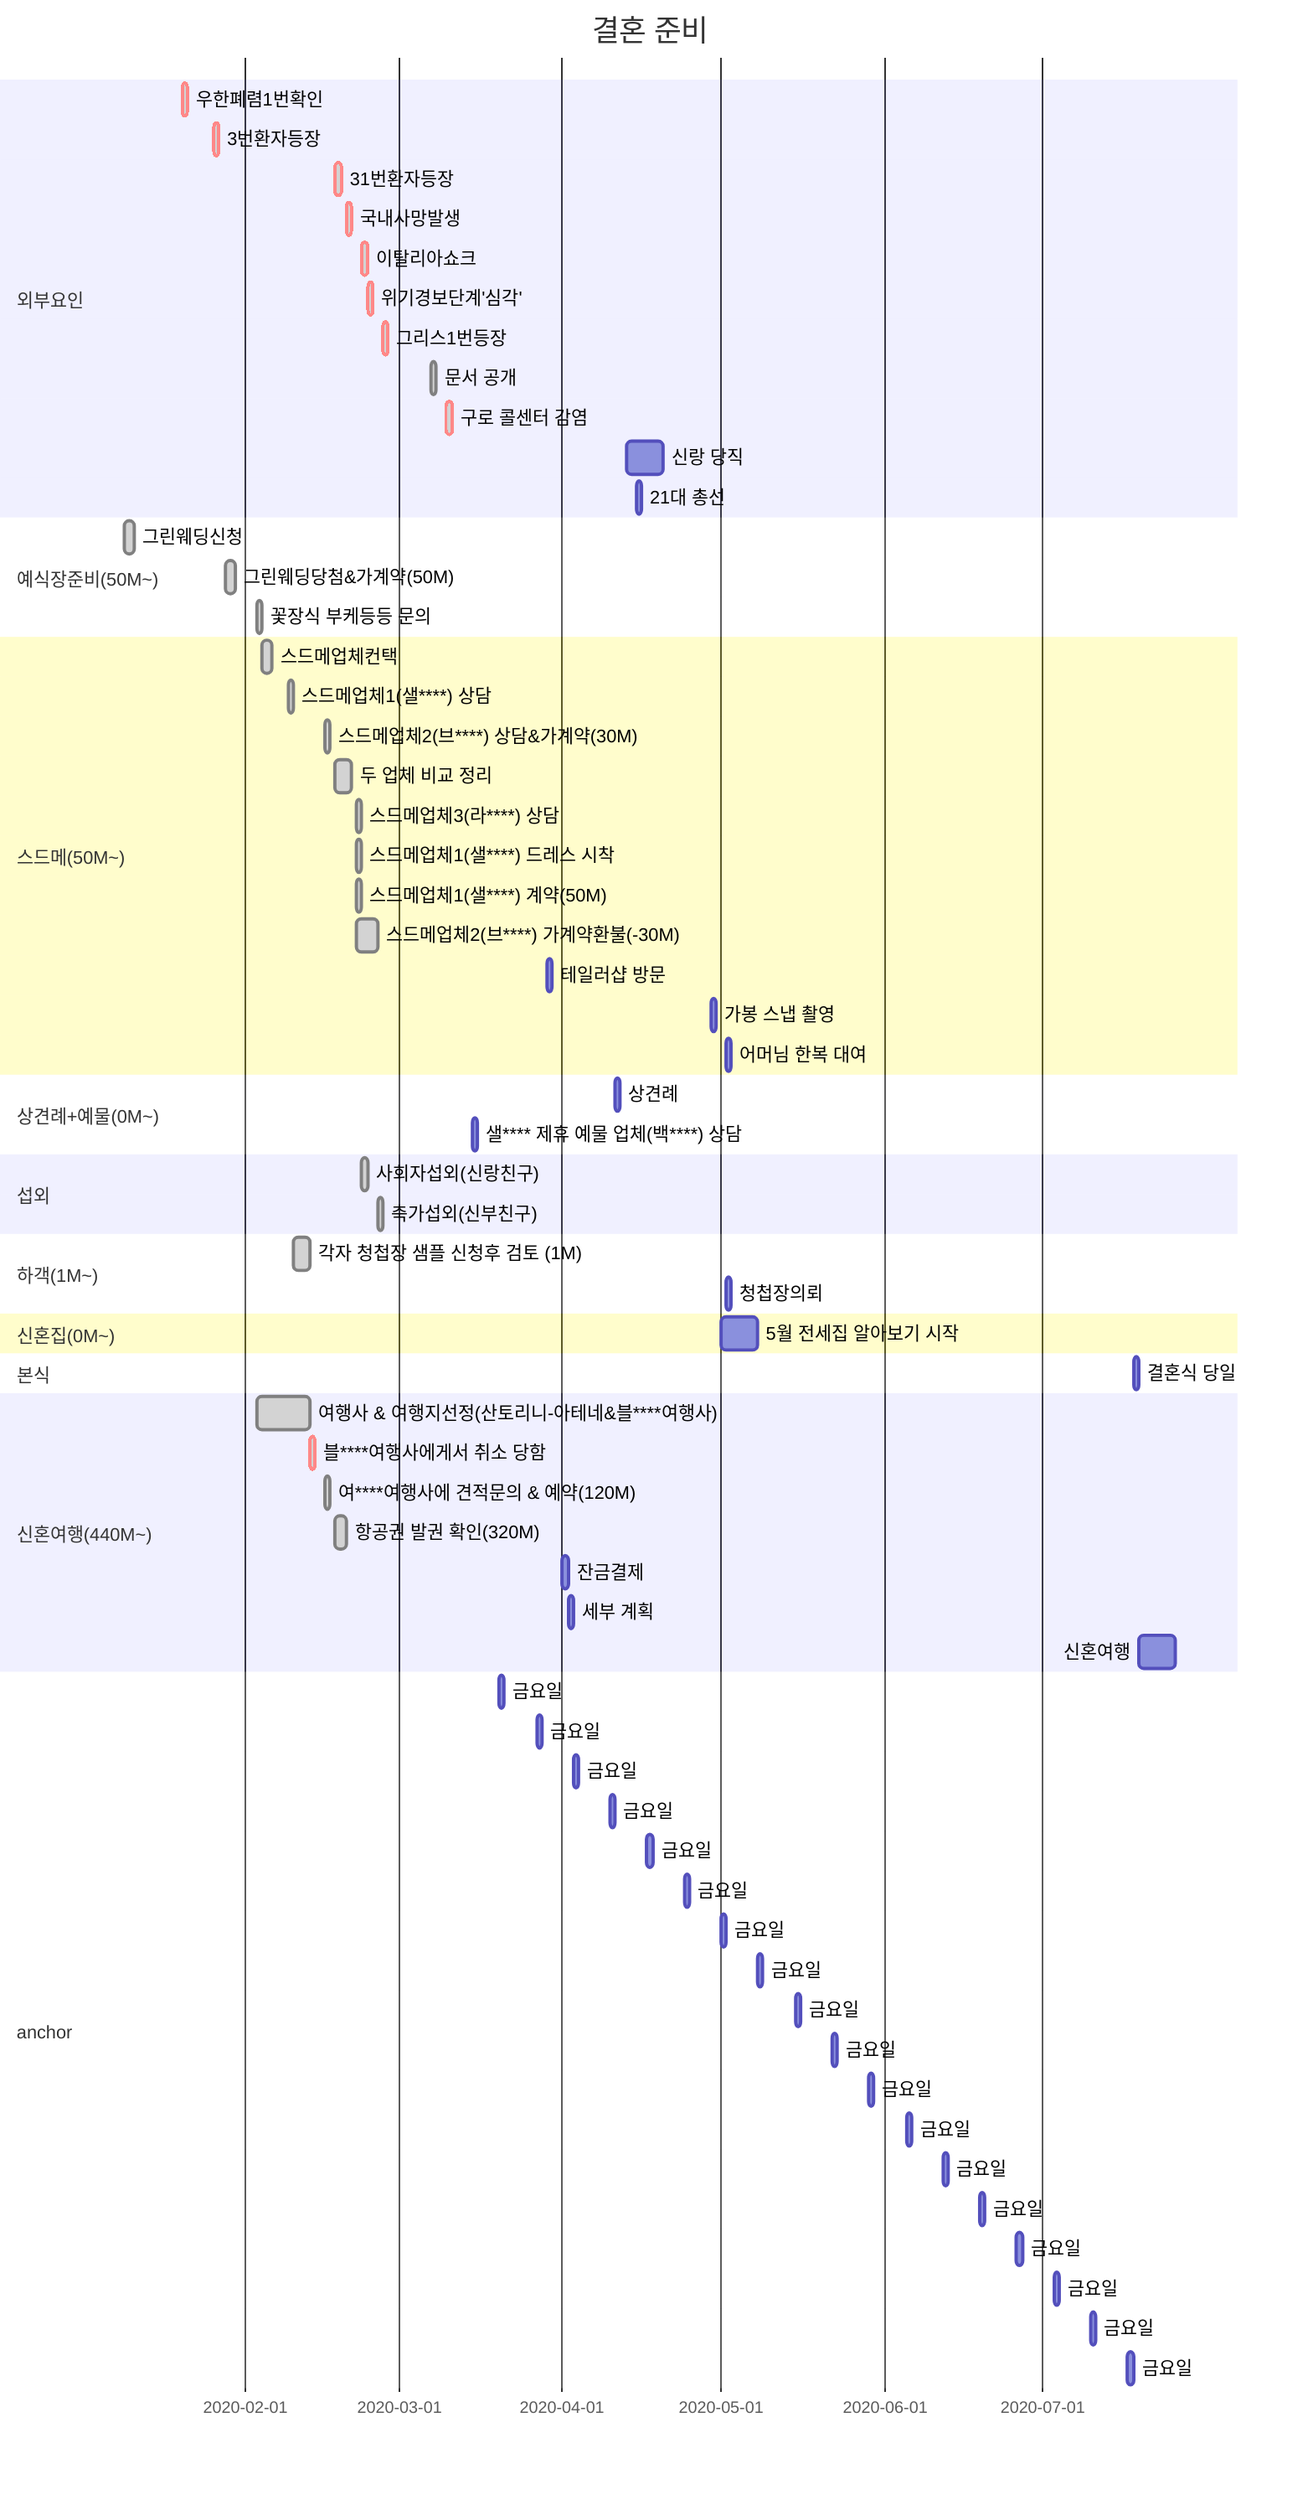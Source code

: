 gantt
  title 결혼 준비
  dateFormat  YYYY-MM-DD

  section 외부요인
    우한폐렴1번확인: done, crit, 2020-01-20, 1d
    3번환자등장: done, crit, 2020-01-26, 1d
    31번환자등장: done, crit, 2020-02-18, 1d
    국내사망발생: done, crit, 2020-02-20, 1d
    이탈리아쇼크: done, crit, 2020-02-23, 1d
    위기경보단계'심각': done, crit, 2020-02-24, 1d
    그리스1번등장: done, crit, 2020-02-27, 1d
    문서 공개: done, 2020-03-07, 1d
    구로 콜센터 감염: done, crit, 2020-03-10, 1d
    신랑 당직: 2020-04-13, 2020-04-20
    21대 총선: 2020-04-15, 1d

  section 예식장준비(50M~)
    그린웨딩신청: done, 2020-01-09, 2d
    그린웨딩당첨&가계약(50M): done, 2020-01-28, 2d
    꽃장식 부케등등 문의: done, 2020-02-03, 1d

  section 스드메(50M~)
    스드메업체컨택: done, 2020-02-04, 2d
    스드메업체1(샐****) 상담: done, 2020-02-09, 1d
    스드메업체2(브****) 상담&가계약(30M): done, 2020-02-16, 1d
    두 업체 비교 정리: done, 2020-02-18, 2020-02-21
    스드메업체3(라****) 상담: done, 2020-02-22, 1d
    스드메업체1(샐****) 드레스 시착: done, 2020-02-22, 1d
    스드메업체1(샐****) 계약(50M): done, 2020-02-22, 1d
    스드메업체2(브****) 가계약환불(-30M): done, 2020-02-22, 2020-02-26
    테일러샵 방문: 2020-03-29, 1d
    가봉 스냅 촬영: 2020-04-29, 1d
    어머님 한복 대여: 2020-05-02, 1d

  section 상견례+예물(0M~)
    상견례: 2020-04-11, 1d
    샐**** 제휴 예물 업체(백****) 상담: 2020-03-15, 1d

  section 섭외
    사회자섭외(신랑친구): done, 2020-02-23, 1d
    축가섭외(신부친구): done, 2020-02-26, 1d

  section 하객(1M~)
    각자 청첩장 샘플 신청후 검토 (1M): done, 2020-02-10, 2020-02-13
    청첩장의뢰                : after a11, 1d

  section 신혼집(0M~)
    5월 전세집 알아보기 시작: 2020-05-01, 7d

  section 본식
    결혼식 당일: dday, 2020-07-18  , 1d

  section 신혼여행(440M~)
    여행사 & 여행지선정(산토리니-아테네&블****여행사): done, 2020-02-03, 2020-02-13
    블****여행사에게서 취소 당함: done, crit, 2020-02-13, 1d
    여****여행사에 견적문의 & 예약(120M): done, 2020-02-16, 2020-02-17
    항공권 발권 확인(320M): done, 2020-02-18, 2020-02-20
    잔금결제: 2020-04-01, 1d
    세부 계획: 1d
    신혼여행: 2020-07-19, 2020-07-26

  section anchor
    금요일: a17, 2020-03-20, 1d
    금요일: a16, 2020-03-27, 1d
    금요일: a15, 2020-04-03, 1d
    금요일: a14, 2020-04-10, 1d
    금요일: a13, 2020-04-17, 1d
    금요일: a12, 2020-04-24, 1d
    금요일: a11, 2020-05-01, 1d
    금요일: a10, 2020-05-08, 1d
    금요일: a9, 2020-05-15, 1d
    금요일: a8, 2020-05-22, 1d
    금요일: a7, 2020-05-29, 1d
    금요일: a6, 2020-06-05, 1d
    금요일: a5, 2020-06-12, 1d
    금요일: a4, 2020-06-19, 1d
    금요일: a3, 2020-06-26, 1d
    금요일: a2, 2020-07-03, 1d
    금요일: a1, 2020-07-10, 1d
    금요일: a0, 2020-07-17, 1d